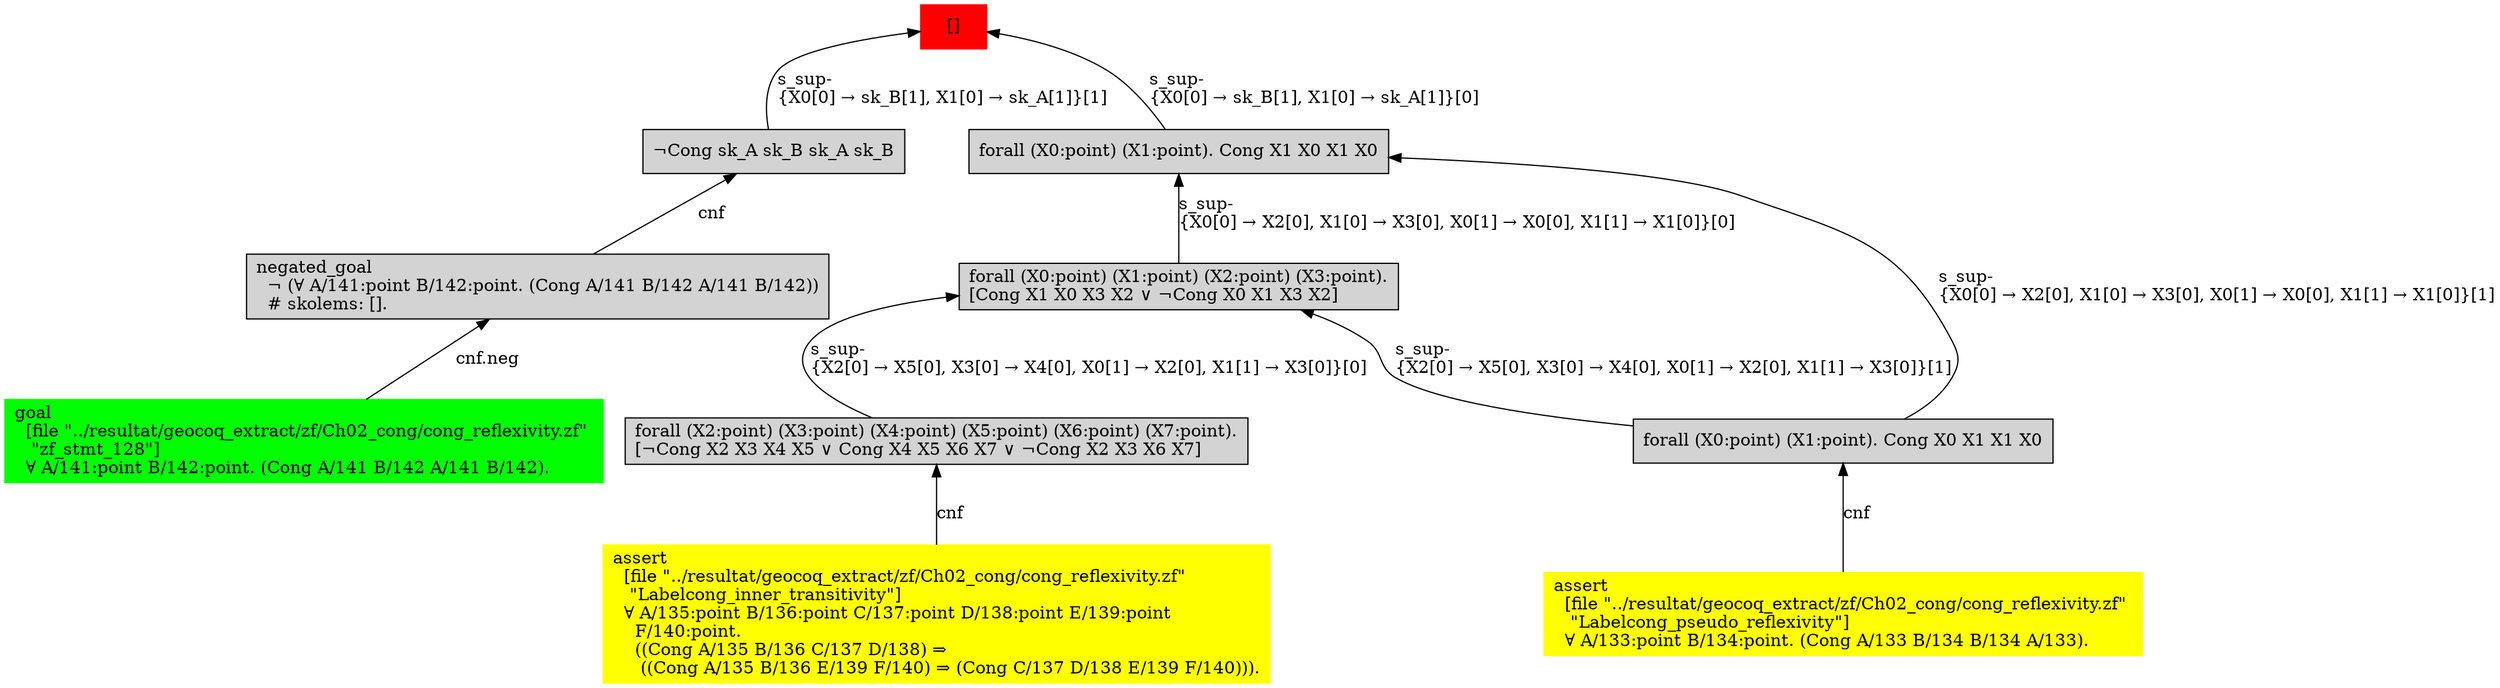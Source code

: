 digraph "unsat_graph" {
  vertex_0 [color=red, label="[]", shape=box, style=filled];
  vertex_0 -> vertex_1 [label="s_sup-\l\{X0[0] → sk_B[1], X1[0] → sk_A[1]\}[1]\l", dir="back"];
  vertex_1 [shape=box, label="¬Cong sk_A sk_B sk_A sk_B\l", style=filled];
  vertex_1 -> vertex_2 [label="cnf", dir="back"];
  vertex_2 [shape=box, label="negated_goal\l  ¬ (∀ A/141:point B/142:point. (Cong A/141 B/142 A/141 B/142))\l  # skolems: [].\l", style=filled];
  vertex_2 -> vertex_3 [label="cnf.neg", dir="back"];
  vertex_3 [color=green, shape=box, label="goal\l  [file \"../resultat/geocoq_extract/zf/Ch02_cong/cong_reflexivity.zf\" \l   \"zf_stmt_128\"]\l  ∀ A/141:point B/142:point. (Cong A/141 B/142 A/141 B/142).\l", style=filled];
  vertex_0 -> vertex_4 [label="s_sup-\l\{X0[0] → sk_B[1], X1[0] → sk_A[1]\}[0]\l", dir="back"];
  vertex_4 [shape=box, label="forall (X0:point) (X1:point). Cong X1 X0 X1 X0\l", style=filled];
  vertex_4 -> vertex_5 [label="s_sup-\l\{X0[0] → X2[0], X1[0] → X3[0], X0[1] → X0[0], X1[1] → X1[0]\}[0]\l", dir="back"];
  vertex_5 [shape=box, label="forall (X0:point) (X1:point) (X2:point) (X3:point).\l[Cong X1 X0 X3 X2 ∨ ¬Cong X0 X1 X3 X2]\l", style=filled];
  vertex_5 -> vertex_6 [label="s_sup-\l\{X2[0] → X5[0], X3[0] → X4[0], X0[1] → X2[0], X1[1] → X3[0]\}[0]\l", dir="back"];
  vertex_6 [shape=box, label="forall (X2:point) (X3:point) (X4:point) (X5:point) (X6:point) (X7:point).\l[¬Cong X2 X3 X4 X5 ∨ Cong X4 X5 X6 X7 ∨ ¬Cong X2 X3 X6 X7]\l", style=filled];
  vertex_6 -> vertex_7 [label="cnf", dir="back"];
  vertex_7 [color=yellow, shape=box, label="assert\l  [file \"../resultat/geocoq_extract/zf/Ch02_cong/cong_reflexivity.zf\" \l   \"Labelcong_inner_transitivity\"]\l  ∀ A/135:point B/136:point C/137:point D/138:point E/139:point \l    F/140:point.\l    ((Cong A/135 B/136 C/137 D/138) ⇒\l     ((Cong A/135 B/136 E/139 F/140) ⇒ (Cong C/137 D/138 E/139 F/140))).\l", style=filled];
  vertex_5 -> vertex_8 [label="s_sup-\l\{X2[0] → X5[0], X3[0] → X4[0], X0[1] → X2[0], X1[1] → X3[0]\}[1]\l", dir="back"];
  vertex_8 [shape=box, label="forall (X0:point) (X1:point). Cong X0 X1 X1 X0\l", style=filled];
  vertex_8 -> vertex_9 [label="cnf", dir="back"];
  vertex_9 [color=yellow, shape=box, label="assert\l  [file \"../resultat/geocoq_extract/zf/Ch02_cong/cong_reflexivity.zf\" \l   \"Labelcong_pseudo_reflexivity\"]\l  ∀ A/133:point B/134:point. (Cong A/133 B/134 B/134 A/133).\l", style=filled];
  vertex_4 -> vertex_8 [label="s_sup-\l\{X0[0] → X2[0], X1[0] → X3[0], X0[1] → X0[0], X1[1] → X1[0]\}[1]\l", dir="back"];
  }



